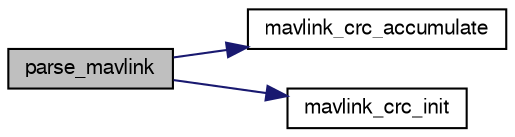 digraph "parse_mavlink"
{
  edge [fontname="FreeSans",fontsize="10",labelfontname="FreeSans",labelfontsize="10"];
  node [fontname="FreeSans",fontsize="10",shape=record];
  rankdir="LR";
  Node1 [label="parse_mavlink",height=0.2,width=0.4,color="black", fillcolor="grey75", style="filled", fontcolor="black"];
  Node1 -> Node2 [color="midnightblue",fontsize="10",style="solid",fontname="FreeSans"];
  Node2 [label="mavlink_crc_accumulate",height=0.2,width=0.4,color="black", fillcolor="white", style="filled",URL="$mavlink__decoder_8h.html#a2c0dd18813292f2b50e6a8538b4f11ed",tooltip="Accumulate the X.25 CRC by adding one char at a time. "];
  Node1 -> Node3 [color="midnightblue",fontsize="10",style="solid",fontname="FreeSans"];
  Node3 [label="mavlink_crc_init",height=0.2,width=0.4,color="black", fillcolor="white", style="filled",URL="$mavlink__decoder_8h.html#ad5394c74f2f0bf1f95b4f4fea574210a",tooltip="Initiliaze the buffer for the X.25 CRC. "];
}
